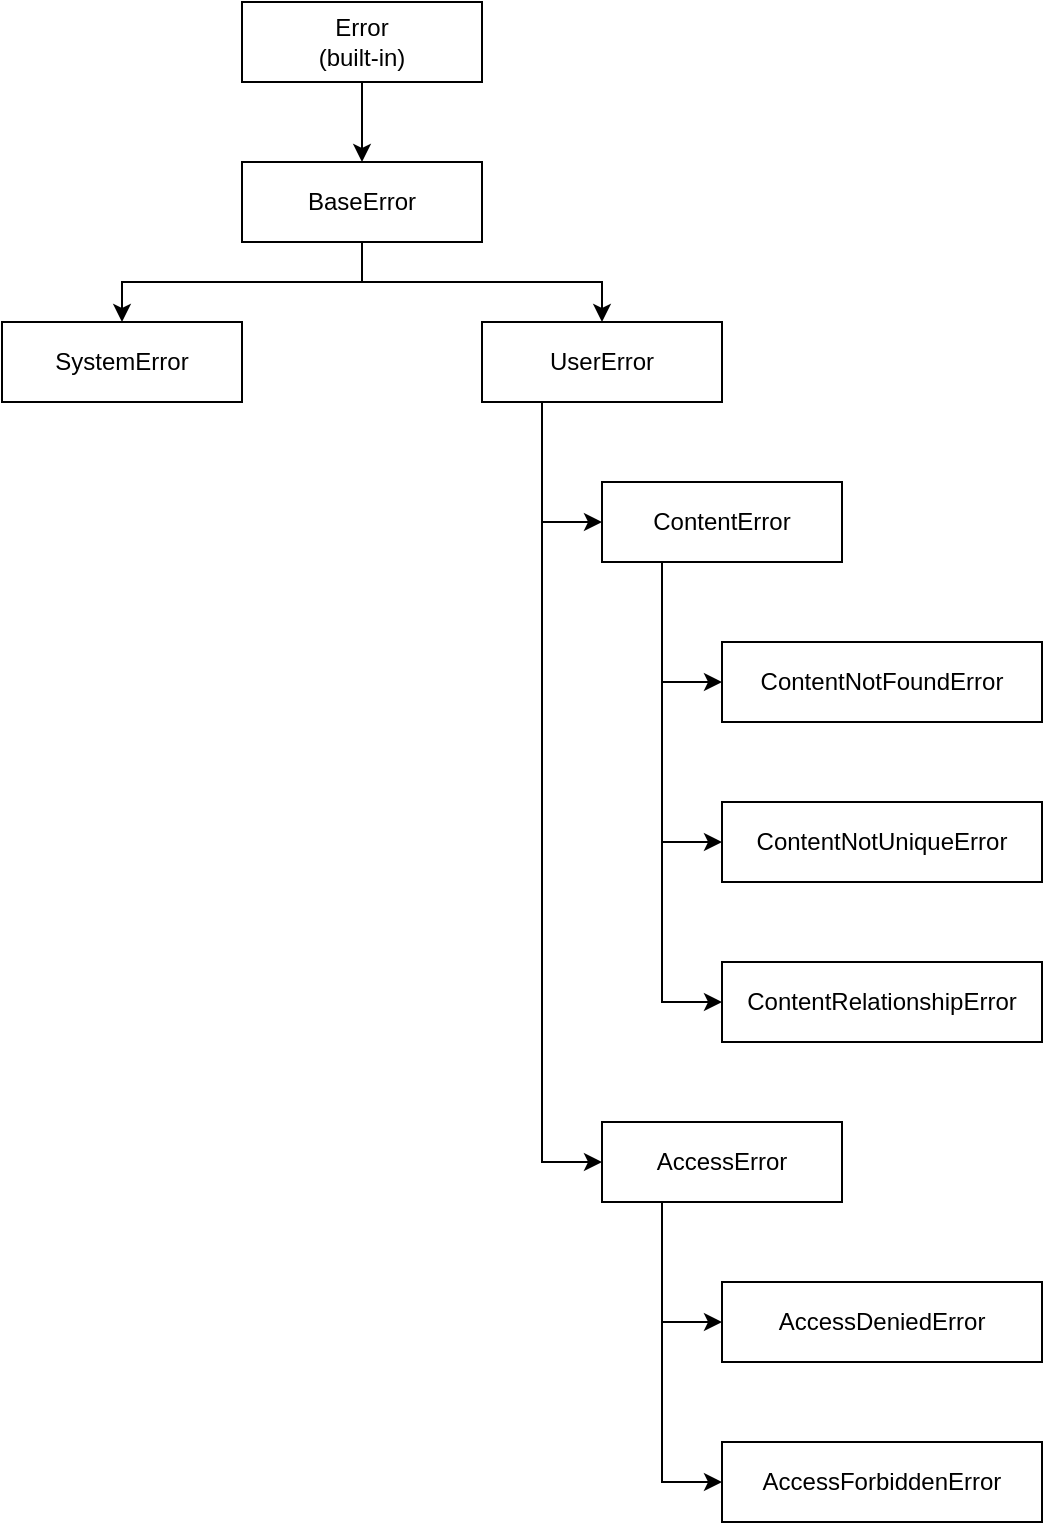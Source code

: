 <mxfile><diagram><mxGraphModel dx="745" dy="1178" grid="1" gridSize="10" guides="1" tooltips="1" connect="1" arrows="1" fold="1" page="1" pageScale="1" pageWidth="827" pageHeight="1169" math="0" shadow="0"><root><mxCell id="0"/><mxCell id="1" parent="0"/><mxCell id="BCwcV_yeACyPgweW_3P6-4" value="" style="edgeStyle=orthogonalEdgeStyle;rounded=0;orthogonalLoop=1;jettySize=auto;html=1;" edge="1" parent="1" source="BCwcV_yeACyPgweW_3P6-1" target="BCwcV_yeACyPgweW_3P6-3"><mxGeometry relative="1" as="geometry"/></mxCell><mxCell id="BCwcV_yeACyPgweW_3P6-1" value="Error&lt;br&gt;(built-in)" style="rounded=0;whiteSpace=wrap;html=1;" vertex="1" parent="1"><mxGeometry x="280" y="40" width="120" height="40" as="geometry"/></mxCell><mxCell id="BCwcV_yeACyPgweW_3P6-6" value="" style="edgeStyle=orthogonalEdgeStyle;rounded=0;orthogonalLoop=1;jettySize=auto;html=1;" edge="1" parent="1" source="BCwcV_yeACyPgweW_3P6-3" target="BCwcV_yeACyPgweW_3P6-5"><mxGeometry relative="1" as="geometry"/></mxCell><mxCell id="BCwcV_yeACyPgweW_3P6-8" value="" style="edgeStyle=orthogonalEdgeStyle;rounded=0;orthogonalLoop=1;jettySize=auto;html=1;" edge="1" parent="1" source="BCwcV_yeACyPgweW_3P6-3" target="BCwcV_yeACyPgweW_3P6-7"><mxGeometry relative="1" as="geometry"/></mxCell><mxCell id="BCwcV_yeACyPgweW_3P6-3" value="BaseError" style="rounded=0;whiteSpace=wrap;html=1;" vertex="1" parent="1"><mxGeometry x="280" y="120" width="120" height="40" as="geometry"/></mxCell><mxCell id="BCwcV_yeACyPgweW_3P6-5" value="SystemError" style="rounded=0;whiteSpace=wrap;html=1;" vertex="1" parent="1"><mxGeometry x="160" y="200" width="120" height="40" as="geometry"/></mxCell><mxCell id="BCwcV_yeACyPgweW_3P6-24" style="edgeStyle=orthogonalEdgeStyle;rounded=0;orthogonalLoop=1;jettySize=auto;html=1;entryX=0;entryY=0.5;entryDx=0;entryDy=0;exitX=0.25;exitY=1;exitDx=0;exitDy=0;" edge="1" parent="1" source="BCwcV_yeACyPgweW_3P6-7" target="BCwcV_yeACyPgweW_3P6-23"><mxGeometry relative="1" as="geometry"/></mxCell><mxCell id="BCwcV_yeACyPgweW_3P6-32" style="edgeStyle=orthogonalEdgeStyle;rounded=0;orthogonalLoop=1;jettySize=auto;html=1;exitX=0.25;exitY=1;exitDx=0;exitDy=0;entryX=0;entryY=0.5;entryDx=0;entryDy=0;" edge="1" parent="1" source="BCwcV_yeACyPgweW_3P6-7" target="BCwcV_yeACyPgweW_3P6-31"><mxGeometry relative="1" as="geometry"/></mxCell><mxCell id="BCwcV_yeACyPgweW_3P6-7" value="UserError" style="rounded=0;whiteSpace=wrap;html=1;" vertex="1" parent="1"><mxGeometry x="400" y="200" width="120" height="40" as="geometry"/></mxCell><mxCell id="BCwcV_yeACyPgweW_3P6-11" value="ContentNotFoundError" style="rounded=0;whiteSpace=wrap;html=1;" vertex="1" parent="1"><mxGeometry x="520" y="360" width="160" height="40" as="geometry"/></mxCell><mxCell id="BCwcV_yeACyPgweW_3P6-13" value="ContentNotUniqueError" style="rounded=0;whiteSpace=wrap;html=1;" vertex="1" parent="1"><mxGeometry x="520" y="440" width="160" height="40" as="geometry"/></mxCell><mxCell id="BCwcV_yeACyPgweW_3P6-25" style="edgeStyle=orthogonalEdgeStyle;rounded=0;orthogonalLoop=1;jettySize=auto;html=1;exitX=0.25;exitY=1;exitDx=0;exitDy=0;entryX=0;entryY=0.5;entryDx=0;entryDy=0;" edge="1" parent="1" source="BCwcV_yeACyPgweW_3P6-23" target="BCwcV_yeACyPgweW_3P6-11"><mxGeometry relative="1" as="geometry"/></mxCell><mxCell id="BCwcV_yeACyPgweW_3P6-26" style="edgeStyle=orthogonalEdgeStyle;rounded=0;orthogonalLoop=1;jettySize=auto;html=1;exitX=0.25;exitY=1;exitDx=0;exitDy=0;entryX=0;entryY=0.5;entryDx=0;entryDy=0;" edge="1" parent="1" source="BCwcV_yeACyPgweW_3P6-23" target="BCwcV_yeACyPgweW_3P6-13"><mxGeometry relative="1" as="geometry"/></mxCell><mxCell id="BCwcV_yeACyPgweW_3P6-28" style="edgeStyle=orthogonalEdgeStyle;rounded=0;orthogonalLoop=1;jettySize=auto;html=1;exitX=0.25;exitY=1;exitDx=0;exitDy=0;entryX=0;entryY=0.5;entryDx=0;entryDy=0;" edge="1" parent="1" source="BCwcV_yeACyPgweW_3P6-23" target="BCwcV_yeACyPgweW_3P6-27"><mxGeometry relative="1" as="geometry"/></mxCell><mxCell id="BCwcV_yeACyPgweW_3P6-23" value="ContentError" style="rounded=0;whiteSpace=wrap;html=1;" vertex="1" parent="1"><mxGeometry x="460" y="280" width="120" height="40" as="geometry"/></mxCell><mxCell id="BCwcV_yeACyPgweW_3P6-27" value="ContentRelationshipError" style="rounded=0;whiteSpace=wrap;html=1;" vertex="1" parent="1"><mxGeometry x="520" y="520" width="160" height="40" as="geometry"/></mxCell><mxCell id="BCwcV_yeACyPgweW_3P6-29" value="AccessDeniedError" style="rounded=0;whiteSpace=wrap;html=1;" vertex="1" parent="1"><mxGeometry x="520" y="680" width="160" height="40" as="geometry"/></mxCell><mxCell id="BCwcV_yeACyPgweW_3P6-30" value="AccessForbiddenError" style="rounded=0;whiteSpace=wrap;html=1;" vertex="1" parent="1"><mxGeometry x="520" y="760" width="160" height="40" as="geometry"/></mxCell><mxCell id="BCwcV_yeACyPgweW_3P6-33" style="edgeStyle=orthogonalEdgeStyle;rounded=0;orthogonalLoop=1;jettySize=auto;html=1;exitX=0.25;exitY=1;exitDx=0;exitDy=0;entryX=0;entryY=0.5;entryDx=0;entryDy=0;" edge="1" parent="1" source="BCwcV_yeACyPgweW_3P6-31" target="BCwcV_yeACyPgweW_3P6-29"><mxGeometry relative="1" as="geometry"/></mxCell><mxCell id="BCwcV_yeACyPgweW_3P6-34" style="edgeStyle=orthogonalEdgeStyle;rounded=0;orthogonalLoop=1;jettySize=auto;html=1;exitX=0.25;exitY=1;exitDx=0;exitDy=0;entryX=0;entryY=0.5;entryDx=0;entryDy=0;" edge="1" parent="1" source="BCwcV_yeACyPgweW_3P6-31" target="BCwcV_yeACyPgweW_3P6-30"><mxGeometry relative="1" as="geometry"/></mxCell><mxCell id="BCwcV_yeACyPgweW_3P6-31" value="AccessError" style="rounded=0;whiteSpace=wrap;html=1;" vertex="1" parent="1"><mxGeometry x="460" y="600" width="120" height="40" as="geometry"/></mxCell></root></mxGraphModel></diagram></mxfile>